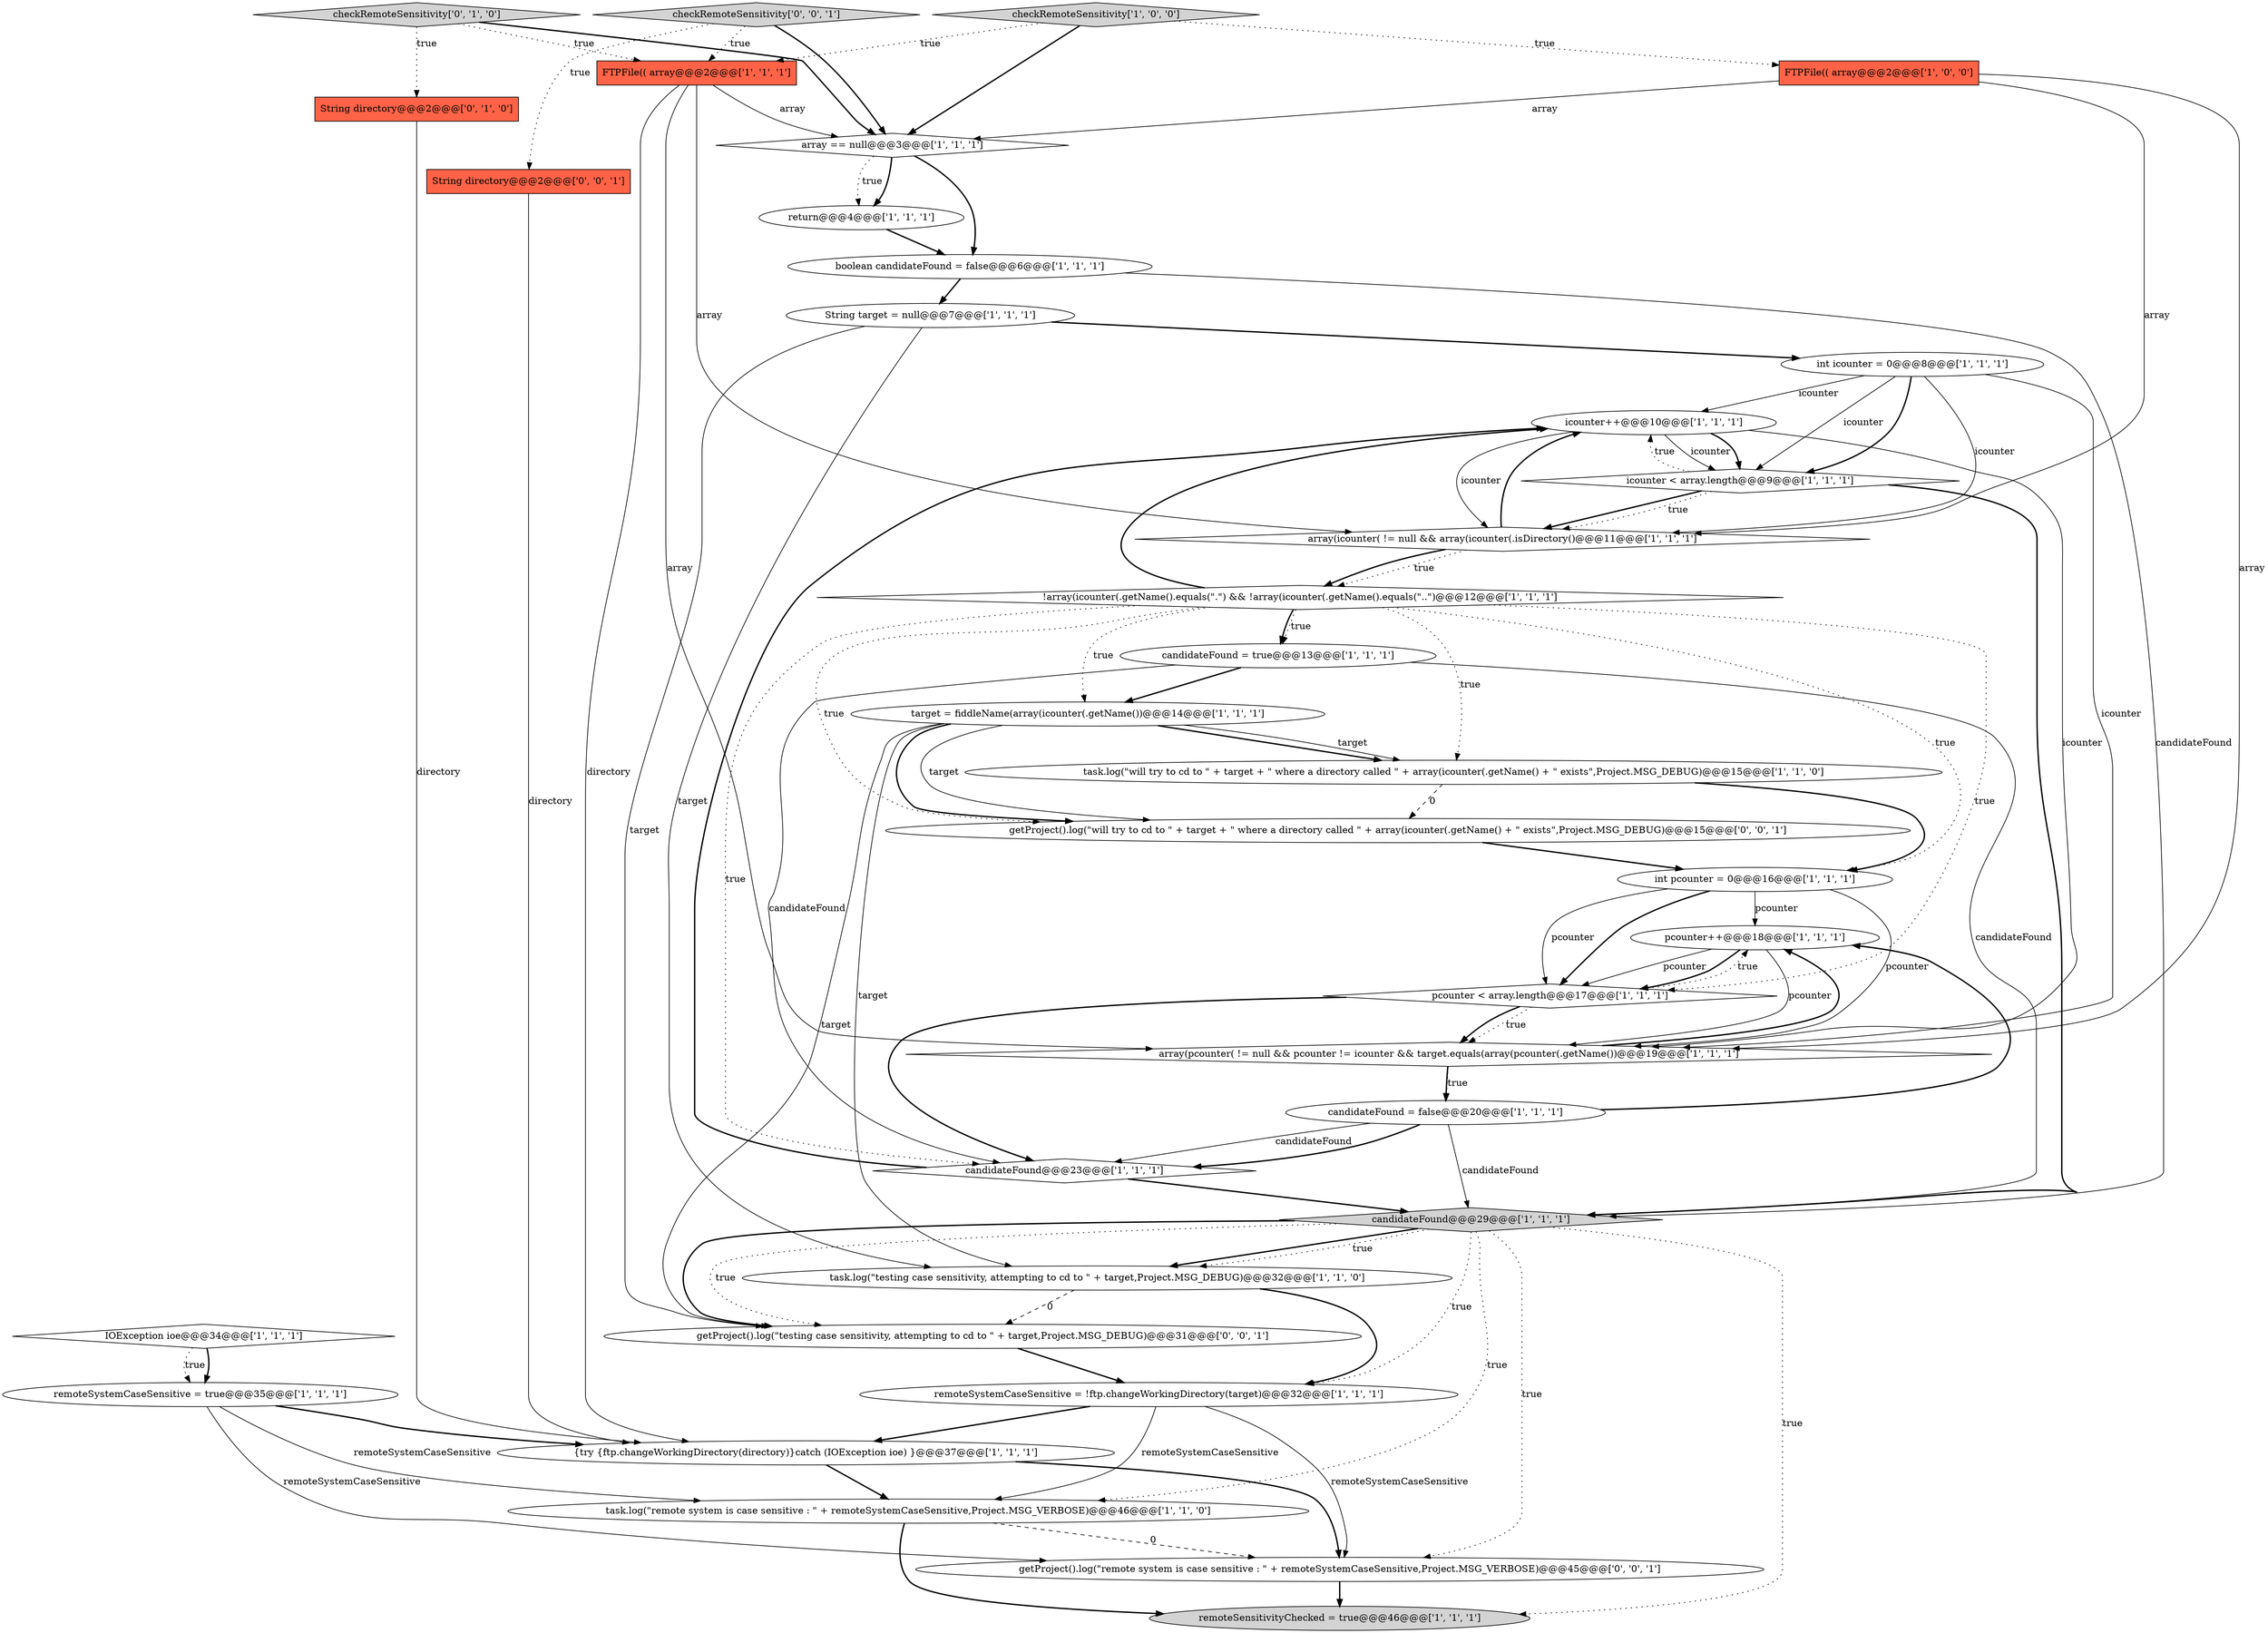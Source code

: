 digraph {
21 [style = filled, label = "icounter++@@@10@@@['1', '1', '1']", fillcolor = white, shape = ellipse image = "AAA0AAABBB1BBB"];
0 [style = filled, label = "int icounter = 0@@@8@@@['1', '1', '1']", fillcolor = white, shape = ellipse image = "AAA0AAABBB1BBB"];
33 [style = filled, label = "getProject().log(\"remote system is case sensitive : \" + remoteSystemCaseSensitive,Project.MSG_VERBOSE)@@@45@@@['0', '0', '1']", fillcolor = white, shape = ellipse image = "AAA0AAABBB3BBB"];
29 [style = filled, label = "String directory@@@2@@@['0', '1', '0']", fillcolor = tomato, shape = box image = "AAA0AAABBB2BBB"];
25 [style = filled, label = "boolean candidateFound = false@@@6@@@['1', '1', '1']", fillcolor = white, shape = ellipse image = "AAA0AAABBB1BBB"];
12 [style = filled, label = "icounter < array.length@@@9@@@['1', '1', '1']", fillcolor = white, shape = diamond image = "AAA0AAABBB1BBB"];
7 [style = filled, label = "{try {ftp.changeWorkingDirectory(directory)}catch (IOException ioe) }@@@37@@@['1', '1', '1']", fillcolor = white, shape = ellipse image = "AAA0AAABBB1BBB"];
13 [style = filled, label = "target = fiddleName(array(icounter(.getName())@@@14@@@['1', '1', '1']", fillcolor = white, shape = ellipse image = "AAA0AAABBB1BBB"];
15 [style = filled, label = "pcounter++@@@18@@@['1', '1', '1']", fillcolor = white, shape = ellipse image = "AAA0AAABBB1BBB"];
20 [style = filled, label = "IOException ioe@@@34@@@['1', '1', '1']", fillcolor = white, shape = diamond image = "AAA0AAABBB1BBB"];
19 [style = filled, label = "array(pcounter( != null && pcounter != icounter && target.equals(array(pcounter(.getName())@@@19@@@['1', '1', '1']", fillcolor = white, shape = diamond image = "AAA0AAABBB1BBB"];
35 [style = filled, label = "checkRemoteSensitivity['0', '0', '1']", fillcolor = lightgray, shape = diamond image = "AAA0AAABBB3BBB"];
1 [style = filled, label = "candidateFound = false@@@20@@@['1', '1', '1']", fillcolor = white, shape = ellipse image = "AAA0AAABBB1BBB"];
9 [style = filled, label = "candidateFound = true@@@13@@@['1', '1', '1']", fillcolor = white, shape = ellipse image = "AAA0AAABBB1BBB"];
27 [style = filled, label = "String target = null@@@7@@@['1', '1', '1']", fillcolor = white, shape = ellipse image = "AAA0AAABBB1BBB"];
22 [style = filled, label = "remoteSensitivityChecked = true@@@46@@@['1', '1', '1']", fillcolor = lightgray, shape = ellipse image = "AAA0AAABBB1BBB"];
28 [style = filled, label = "checkRemoteSensitivity['1', '0', '0']", fillcolor = lightgray, shape = diamond image = "AAA0AAABBB1BBB"];
6 [style = filled, label = "return@@@4@@@['1', '1', '1']", fillcolor = white, shape = ellipse image = "AAA0AAABBB1BBB"];
17 [style = filled, label = "task.log(\"testing case sensitivity, attempting to cd to \" + target,Project.MSG_DEBUG)@@@32@@@['1', '1', '0']", fillcolor = white, shape = ellipse image = "AAA0AAABBB1BBB"];
10 [style = filled, label = "array(icounter( != null && array(icounter(.isDirectory()@@@11@@@['1', '1', '1']", fillcolor = white, shape = diamond image = "AAA0AAABBB1BBB"];
8 [style = filled, label = "candidateFound@@@23@@@['1', '1', '1']", fillcolor = white, shape = diamond image = "AAA0AAABBB1BBB"];
4 [style = filled, label = "pcounter < array.length@@@17@@@['1', '1', '1']", fillcolor = white, shape = diamond image = "AAA0AAABBB1BBB"];
14 [style = filled, label = "remoteSystemCaseSensitive = true@@@35@@@['1', '1', '1']", fillcolor = white, shape = ellipse image = "AAA0AAABBB1BBB"];
5 [style = filled, label = "candidateFound@@@29@@@['1', '1', '1']", fillcolor = lightgray, shape = diamond image = "AAA0AAABBB1BBB"];
32 [style = filled, label = "getProject().log(\"will try to cd to \" + target + \" where a directory called \" + array(icounter(.getName() + \" exists\",Project.MSG_DEBUG)@@@15@@@['0', '0', '1']", fillcolor = white, shape = ellipse image = "AAA0AAABBB3BBB"];
2 [style = filled, label = "task.log(\"remote system is case sensitive : \" + remoteSystemCaseSensitive,Project.MSG_VERBOSE)@@@46@@@['1', '1', '0']", fillcolor = white, shape = ellipse image = "AAA0AAABBB1BBB"];
31 [style = filled, label = "String directory@@@2@@@['0', '0', '1']", fillcolor = tomato, shape = box image = "AAA0AAABBB3BBB"];
26 [style = filled, label = "FTPFile(( array@@@2@@@['1', '1', '1']", fillcolor = tomato, shape = box image = "AAA0AAABBB1BBB"];
30 [style = filled, label = "checkRemoteSensitivity['0', '1', '0']", fillcolor = lightgray, shape = diamond image = "AAA0AAABBB2BBB"];
3 [style = filled, label = "int pcounter = 0@@@16@@@['1', '1', '1']", fillcolor = white, shape = ellipse image = "AAA0AAABBB1BBB"];
11 [style = filled, label = "array == null@@@3@@@['1', '1', '1']", fillcolor = white, shape = diamond image = "AAA0AAABBB1BBB"];
23 [style = filled, label = "!array(icounter(.getName().equals(\".\") && !array(icounter(.getName().equals(\"..\")@@@12@@@['1', '1', '1']", fillcolor = white, shape = diamond image = "AAA0AAABBB1BBB"];
16 [style = filled, label = "task.log(\"will try to cd to \" + target + \" where a directory called \" + array(icounter(.getName() + \" exists\",Project.MSG_DEBUG)@@@15@@@['1', '1', '0']", fillcolor = white, shape = ellipse image = "AAA0AAABBB1BBB"];
18 [style = filled, label = "FTPFile(( array@@@2@@@['1', '0', '0']", fillcolor = tomato, shape = box image = "AAA0AAABBB1BBB"];
34 [style = filled, label = "getProject().log(\"testing case sensitivity, attempting to cd to \" + target,Project.MSG_DEBUG)@@@31@@@['0', '0', '1']", fillcolor = white, shape = ellipse image = "AAA0AAABBB3BBB"];
24 [style = filled, label = "remoteSystemCaseSensitive = !ftp.changeWorkingDirectory(target)@@@32@@@['1', '1', '1']", fillcolor = white, shape = ellipse image = "AAA0AAABBB1BBB"];
21->19 [style = solid, label="icounter"];
26->11 [style = solid, label="array"];
18->11 [style = solid, label="array"];
16->32 [style = dashed, label="0"];
14->2 [style = solid, label="remoteSystemCaseSensitive"];
12->5 [style = bold, label=""];
0->12 [style = solid, label="icounter"];
13->34 [style = solid, label="target"];
21->12 [style = solid, label="icounter"];
35->26 [style = dotted, label="true"];
29->7 [style = solid, label="directory"];
15->19 [style = solid, label="pcounter"];
3->4 [style = bold, label=""];
12->21 [style = dotted, label="true"];
14->7 [style = bold, label=""];
5->34 [style = bold, label=""];
5->24 [style = dotted, label="true"];
19->1 [style = bold, label=""];
30->11 [style = bold, label=""];
12->10 [style = bold, label=""];
23->4 [style = dotted, label="true"];
34->24 [style = bold, label=""];
5->22 [style = dotted, label="true"];
28->18 [style = dotted, label="true"];
18->10 [style = solid, label="array"];
4->8 [style = bold, label=""];
19->15 [style = bold, label=""];
1->8 [style = solid, label="candidateFound"];
32->3 [style = bold, label=""];
9->8 [style = solid, label="candidateFound"];
11->25 [style = bold, label=""];
16->3 [style = bold, label=""];
13->32 [style = bold, label=""];
27->0 [style = bold, label=""];
26->10 [style = solid, label="array"];
4->19 [style = bold, label=""];
20->14 [style = bold, label=""];
5->33 [style = dotted, label="true"];
10->21 [style = bold, label=""];
26->7 [style = solid, label="directory"];
5->17 [style = bold, label=""];
13->16 [style = bold, label=""];
23->9 [style = dotted, label="true"];
14->33 [style = solid, label="remoteSystemCaseSensitive"];
25->27 [style = bold, label=""];
7->33 [style = bold, label=""];
30->29 [style = dotted, label="true"];
10->23 [style = dotted, label="true"];
5->34 [style = dotted, label="true"];
12->10 [style = dotted, label="true"];
27->17 [style = solid, label="target"];
7->2 [style = bold, label=""];
26->19 [style = solid, label="array"];
23->3 [style = dotted, label="true"];
2->33 [style = dashed, label="0"];
18->19 [style = solid, label="array"];
24->7 [style = bold, label=""];
27->34 [style = solid, label="target"];
23->16 [style = dotted, label="true"];
19->1 [style = dotted, label="true"];
21->10 [style = solid, label="icounter"];
1->8 [style = bold, label=""];
0->19 [style = solid, label="icounter"];
0->12 [style = bold, label=""];
3->19 [style = solid, label="pcounter"];
20->14 [style = dotted, label="true"];
13->32 [style = solid, label="target"];
4->15 [style = dotted, label="true"];
35->31 [style = dotted, label="true"];
21->12 [style = bold, label=""];
23->32 [style = dotted, label="true"];
3->4 [style = solid, label="pcounter"];
0->21 [style = solid, label="icounter"];
1->5 [style = solid, label="candidateFound"];
10->23 [style = bold, label=""];
11->6 [style = dotted, label="true"];
3->15 [style = solid, label="pcounter"];
23->13 [style = dotted, label="true"];
33->22 [style = bold, label=""];
0->10 [style = solid, label="icounter"];
5->2 [style = dotted, label="true"];
4->19 [style = dotted, label="true"];
5->17 [style = dotted, label="true"];
17->34 [style = dashed, label="0"];
23->8 [style = dotted, label="true"];
15->4 [style = solid, label="pcounter"];
1->15 [style = bold, label=""];
11->6 [style = bold, label=""];
28->11 [style = bold, label=""];
31->7 [style = solid, label="directory"];
24->33 [style = solid, label="remoteSystemCaseSensitive"];
30->26 [style = dotted, label="true"];
13->17 [style = solid, label="target"];
17->24 [style = bold, label=""];
24->2 [style = solid, label="remoteSystemCaseSensitive"];
8->5 [style = bold, label=""];
23->21 [style = bold, label=""];
9->5 [style = solid, label="candidateFound"];
35->11 [style = bold, label=""];
28->26 [style = dotted, label="true"];
15->4 [style = bold, label=""];
8->21 [style = bold, label=""];
25->5 [style = solid, label="candidateFound"];
2->22 [style = bold, label=""];
23->9 [style = bold, label=""];
6->25 [style = bold, label=""];
9->13 [style = bold, label=""];
13->16 [style = solid, label="target"];
}
